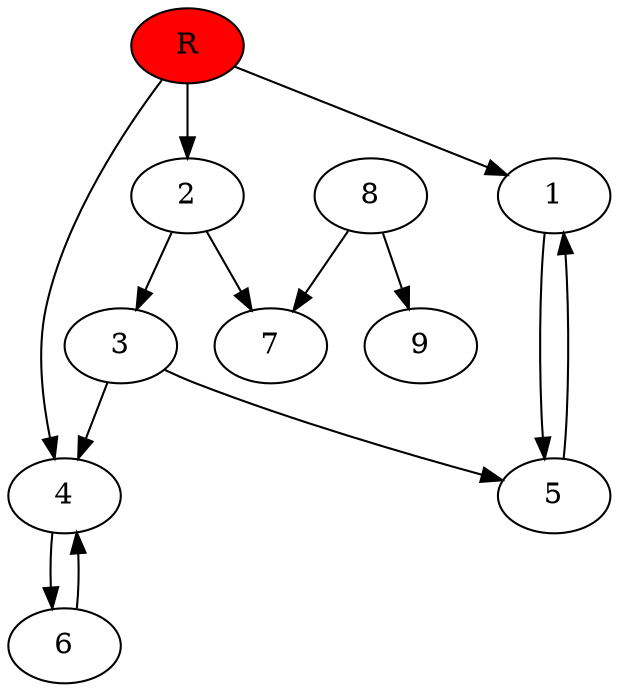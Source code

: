 digraph prb66063 {
	1
	2
	3
	4
	5
	6
	7
	8
	R [fillcolor="#ff0000" style=filled]
	1 -> 5
	2 -> 3
	2 -> 7
	3 -> 4
	3 -> 5
	4 -> 6
	5 -> 1
	6 -> 4
	8 -> 7
	8 -> 9
	R -> 1
	R -> 2
	R -> 4
}
